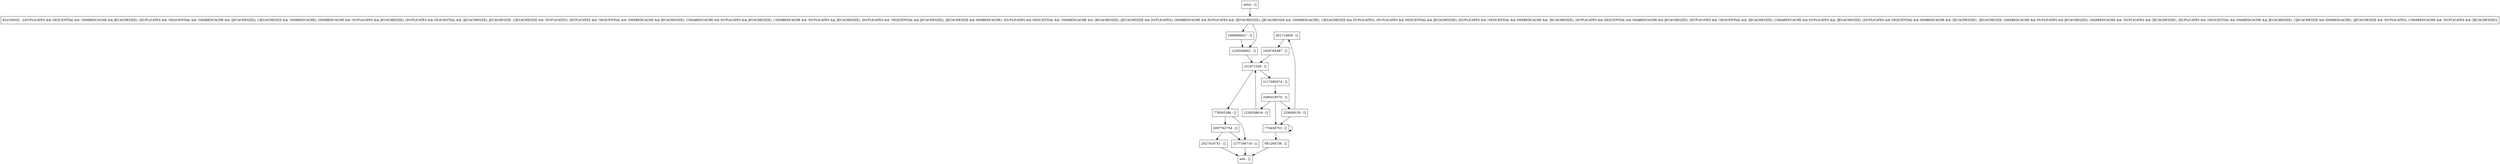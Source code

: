 digraph convertDatabases {
node [shape=record];
261714609 [label="261714609 - []"];
778305386 [label="778305386 - []"];
2080319570 [label="2080319570 - []"];
2117685074 [label="2117685074 - []"];
951284736 [label="951284736 - []"];
770458753 [label="770458753 - []"];
2097762754 [label="2097762754 - []"];
1999960027 [label="1999960027 - []"];
229009135 [label="229009135 - []"];
1226536652 [label="1226536652 - []"];
entry [label="entry - []"];
exit [label="exit - []"];
1820785487 [label="1820785487 - []"];
1277196710 [label="1277196710 - []"];
1238358616 [label="1238358616 - []"];
2027416751 [label="2027416751 - []"];
822230302 [label="822230302 - [(DUPLICATES && SEQUENTIAL && !SHAREDCACHE && JECACHESIZE), (DUPLICATES && !SEQUENTIAL && !SHAREDCACHE && !JECACHESIZE), (!JECACHESIZE && !SHAREDCACHE), (SHAREDCACHE && !DUPLICATES && JECACHESIZE), (DUPLICATES && SEQUENTIAL && !JECACHESIZE), JECACHESIZE, (!JECACHESIZE && !DUPLICATES), (DUPLICATES && !SEQUENTIAL && !SHAREDCACHE && JECACHESIZE), (!SHAREDCACHE && DUPLICATES && JECACHESIZE), (!SHAREDCACHE && !DUPLICATES && JECACHESIZE), (DUPLICATES && !SEQUENTIAL && JECACHESIZE), (JECACHESIZE && SHAREDCACHE), (DUPLICATES && SEQUENTIAL && !SHAREDCACHE && !JECACHESIZE), (JECACHESIZE && DUPLICATES), (SHAREDCACHE && DUPLICATES && !JECACHESIZE), (JECACHESIZE && !SHAREDCACHE), (!JECACHESIZE && DUPLICATES), (DUPLICATES && SEQUENTIAL && JECACHESIZE), (DUPLICATES && !SEQUENTIAL && SHAREDCACHE && !JECACHESIZE), (DUPLICATES && SEQUENTIAL && SHAREDCACHE && JECACHESIZE), (DUPLICATES && !SEQUENTIAL && !JECACHESIZE), (!SHAREDCACHE && DUPLICATES && !JECACHESIZE), (DUPLICATES && SEQUENTIAL && SHAREDCACHE && !JECACHESIZE), !JECACHESIZE, (SHAREDCACHE && DUPLICATES && JECACHESIZE), (SHAREDCACHE && !DUPLICATES && !JECACHESIZE), (DUPLICATES && !SEQUENTIAL && SHAREDCACHE && JECACHESIZE), (!JECACHESIZE && SHAREDCACHE), (JECACHESIZE && !DUPLICATES), (!SHAREDCACHE && !DUPLICATES && !JECACHESIZE)]"];
231971236 [label="231971236 - []"];
entry;
exit;
261714609 -> 1820785487;
778305386 -> 1277196710;
778305386 -> 2097762754;
2080319570 -> 229009135;
2080319570 -> 1238358616;
2080319570 -> 770458753;
2117685074 -> 2080319570;
951284736 -> exit;
770458753 -> 951284736;
770458753 -> 770458753;
2097762754 -> 1277196710;
2097762754 -> 2027416751;
1999960027 -> 1226536652;
229009135 -> 261714609;
229009135 -> 770458753;
1226536652 -> 231971236;
entry -> 822230302;
1820785487 -> 231971236;
1277196710 -> exit;
1238358616 -> 231971236;
2027416751 -> exit;
822230302 -> 1226536652;
822230302 -> 1999960027;
231971236 -> 778305386;
231971236 -> 2117685074;
}
